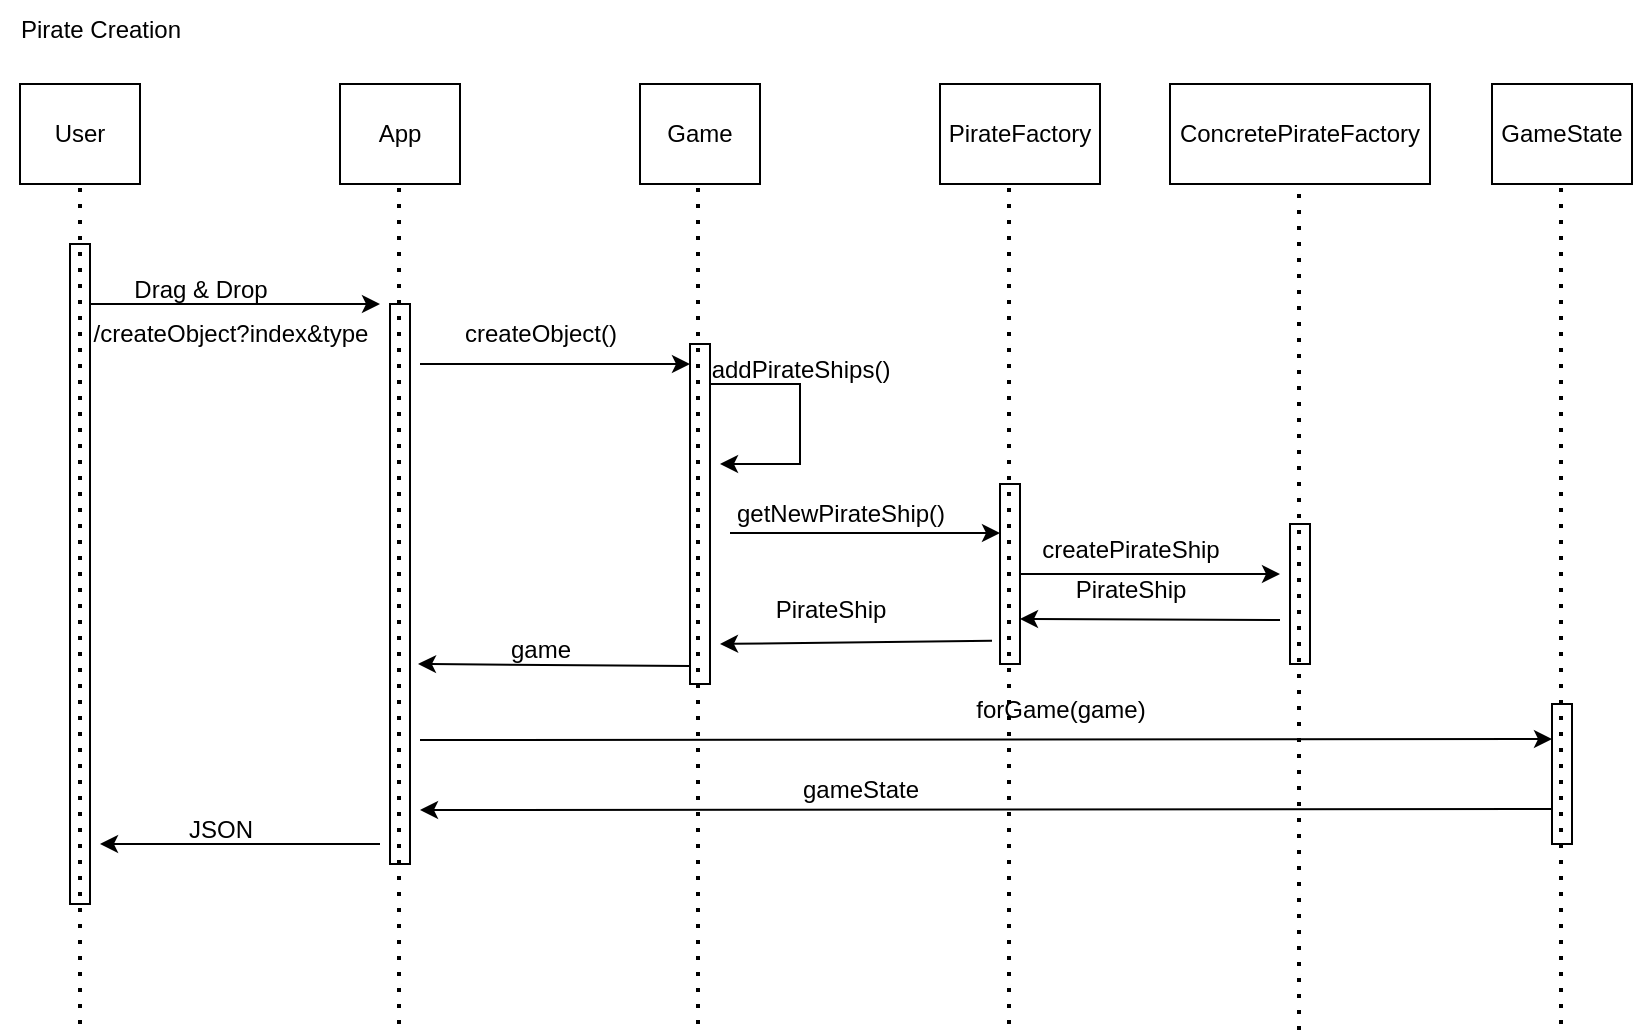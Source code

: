 <mxfile version="26.2.15">
  <diagram name="Page-1" id="jWGj8XVAngBQXDwjP36s">
    <mxGraphModel dx="1028" dy="691" grid="1" gridSize="10" guides="1" tooltips="1" connect="1" arrows="1" fold="1" page="1" pageScale="1" pageWidth="850" pageHeight="1100" math="0" shadow="0">
      <root>
        <mxCell id="0" />
        <mxCell id="1" parent="0" />
        <mxCell id="RZ8o3OUOPoIhws4EdEeH-1" value="User" style="rounded=0;whiteSpace=wrap;html=1;" parent="1" vertex="1">
          <mxGeometry x="10" y="50" width="60" height="50" as="geometry" />
        </mxCell>
        <mxCell id="RZ8o3OUOPoIhws4EdEeH-2" value="App" style="rounded=0;whiteSpace=wrap;html=1;" parent="1" vertex="1">
          <mxGeometry x="170" y="50" width="60" height="50" as="geometry" />
        </mxCell>
        <mxCell id="RZ8o3OUOPoIhws4EdEeH-3" value="Game" style="rounded=0;whiteSpace=wrap;html=1;" parent="1" vertex="1">
          <mxGeometry x="320" y="50" width="60" height="50" as="geometry" />
        </mxCell>
        <mxCell id="RZ8o3OUOPoIhws4EdEeH-4" value="PirateFactory" style="rounded=0;whiteSpace=wrap;html=1;" parent="1" vertex="1">
          <mxGeometry x="470" y="50" width="80" height="50" as="geometry" />
        </mxCell>
        <mxCell id="RZ8o3OUOPoIhws4EdEeH-5" value="" style="rounded=0;whiteSpace=wrap;html=1;" parent="1" vertex="1">
          <mxGeometry x="35" y="130" width="10" height="330" as="geometry" />
        </mxCell>
        <mxCell id="RZ8o3OUOPoIhws4EdEeH-6" value="" style="rounded=0;whiteSpace=wrap;html=1;" parent="1" vertex="1">
          <mxGeometry x="195" y="160" width="10" height="280" as="geometry" />
        </mxCell>
        <mxCell id="RZ8o3OUOPoIhws4EdEeH-7" value="" style="endArrow=classic;html=1;rounded=0;" parent="1" edge="1">
          <mxGeometry width="50" height="50" relative="1" as="geometry">
            <mxPoint x="45" y="160" as="sourcePoint" />
            <mxPoint x="190" y="160" as="targetPoint" />
          </mxGeometry>
        </mxCell>
        <mxCell id="RZ8o3OUOPoIhws4EdEeH-8" value="Drag &amp;amp; Drop" style="text;html=1;align=center;verticalAlign=middle;resizable=0;points=[];autosize=1;strokeColor=none;fillColor=none;" parent="1" vertex="1">
          <mxGeometry x="55" y="138" width="90" height="30" as="geometry" />
        </mxCell>
        <mxCell id="RZ8o3OUOPoIhws4EdEeH-9" value="Pirate Creation" style="text;html=1;align=center;verticalAlign=middle;resizable=0;points=[];autosize=1;strokeColor=none;fillColor=none;" parent="1" vertex="1">
          <mxGeometry y="8" width="100" height="30" as="geometry" />
        </mxCell>
        <mxCell id="RZ8o3OUOPoIhws4EdEeH-10" value="" style="rounded=0;whiteSpace=wrap;html=1;" parent="1" vertex="1">
          <mxGeometry x="345" y="180" width="10" height="170" as="geometry" />
        </mxCell>
        <mxCell id="RZ8o3OUOPoIhws4EdEeH-11" value="" style="endArrow=classic;html=1;rounded=0;" parent="1" edge="1">
          <mxGeometry width="50" height="50" relative="1" as="geometry">
            <mxPoint x="210" y="190" as="sourcePoint" />
            <mxPoint x="345" y="190" as="targetPoint" />
          </mxGeometry>
        </mxCell>
        <mxCell id="RZ8o3OUOPoIhws4EdEeH-12" value="/createObject?index&amp;amp;type" style="text;html=1;align=center;verticalAlign=middle;resizable=0;points=[];autosize=1;strokeColor=none;fillColor=none;" parent="1" vertex="1">
          <mxGeometry x="35" y="160" width="160" height="30" as="geometry" />
        </mxCell>
        <mxCell id="RZ8o3OUOPoIhws4EdEeH-13" value="createObject()" style="text;html=1;align=center;verticalAlign=middle;resizable=0;points=[];autosize=1;strokeColor=none;fillColor=none;" parent="1" vertex="1">
          <mxGeometry x="220" y="160" width="100" height="30" as="geometry" />
        </mxCell>
        <mxCell id="RZ8o3OUOPoIhws4EdEeH-14" value="" style="endArrow=classic;html=1;rounded=0;" parent="1" edge="1">
          <mxGeometry width="50" height="50" relative="1" as="geometry">
            <mxPoint x="355" y="200" as="sourcePoint" />
            <mxPoint x="360" y="240" as="targetPoint" />
            <Array as="points">
              <mxPoint x="400" y="200" />
              <mxPoint x="400" y="240" />
            </Array>
          </mxGeometry>
        </mxCell>
        <mxCell id="RZ8o3OUOPoIhws4EdEeH-15" value="addPirateShips()" style="text;html=1;align=center;verticalAlign=middle;resizable=0;points=[];autosize=1;strokeColor=none;fillColor=none;" parent="1" vertex="1">
          <mxGeometry x="345" y="178" width="110" height="30" as="geometry" />
        </mxCell>
        <mxCell id="RZ8o3OUOPoIhws4EdEeH-16" value="GameState" style="rounded=0;whiteSpace=wrap;html=1;" parent="1" vertex="1">
          <mxGeometry x="746" y="50" width="70" height="50" as="geometry" />
        </mxCell>
        <mxCell id="RZ8o3OUOPoIhws4EdEeH-17" value="" style="rounded=0;whiteSpace=wrap;html=1;" parent="1" vertex="1">
          <mxGeometry x="500" y="250" width="10" height="90" as="geometry" />
        </mxCell>
        <mxCell id="RZ8o3OUOPoIhws4EdEeH-18" value="" style="endArrow=classic;html=1;rounded=0;" parent="1" edge="1">
          <mxGeometry width="50" height="50" relative="1" as="geometry">
            <mxPoint x="365" y="274.5" as="sourcePoint" />
            <mxPoint x="500" y="274.5" as="targetPoint" />
          </mxGeometry>
        </mxCell>
        <mxCell id="RZ8o3OUOPoIhws4EdEeH-20" value="getNewPirateShip()" style="text;html=1;align=center;verticalAlign=middle;resizable=0;points=[];autosize=1;strokeColor=none;fillColor=none;" parent="1" vertex="1">
          <mxGeometry x="355" y="250" width="130" height="30" as="geometry" />
        </mxCell>
        <mxCell id="RZ8o3OUOPoIhws4EdEeH-21" value="" style="endArrow=classic;html=1;rounded=0;exitX=-0.4;exitY=0.871;exitDx=0;exitDy=0;exitPerimeter=0;" parent="1" source="RZ8o3OUOPoIhws4EdEeH-17" edge="1">
          <mxGeometry width="50" height="50" relative="1" as="geometry">
            <mxPoint x="490" y="310" as="sourcePoint" />
            <mxPoint x="360" y="330" as="targetPoint" />
          </mxGeometry>
        </mxCell>
        <mxCell id="RZ8o3OUOPoIhws4EdEeH-22" value="PirateShip" style="text;html=1;align=center;verticalAlign=middle;resizable=0;points=[];autosize=1;strokeColor=none;fillColor=none;" parent="1" vertex="1">
          <mxGeometry x="375" y="298" width="80" height="30" as="geometry" />
        </mxCell>
        <mxCell id="RZ8o3OUOPoIhws4EdEeH-23" value="" style="endArrow=classic;html=1;rounded=0;exitX=-0.4;exitY=0.871;exitDx=0;exitDy=0;exitPerimeter=0;" parent="1" edge="1">
          <mxGeometry width="50" height="50" relative="1" as="geometry">
            <mxPoint x="345" y="341" as="sourcePoint" />
            <mxPoint x="209" y="340" as="targetPoint" />
          </mxGeometry>
        </mxCell>
        <mxCell id="RZ8o3OUOPoIhws4EdEeH-24" value="game" style="text;html=1;align=center;verticalAlign=middle;resizable=0;points=[];autosize=1;strokeColor=none;fillColor=none;" parent="1" vertex="1">
          <mxGeometry x="245" y="318" width="50" height="30" as="geometry" />
        </mxCell>
        <mxCell id="RZ8o3OUOPoIhws4EdEeH-25" value="" style="rounded=0;whiteSpace=wrap;html=1;" parent="1" vertex="1">
          <mxGeometry x="776" y="360" width="10" height="70" as="geometry" />
        </mxCell>
        <mxCell id="RZ8o3OUOPoIhws4EdEeH-26" value="" style="endArrow=classic;html=1;rounded=0;entryX=0;entryY=0.25;entryDx=0;entryDy=0;" parent="1" target="RZ8o3OUOPoIhws4EdEeH-25" edge="1">
          <mxGeometry width="50" height="50" relative="1" as="geometry">
            <mxPoint x="210" y="378" as="sourcePoint" />
            <mxPoint x="370" y="420" as="targetPoint" />
          </mxGeometry>
        </mxCell>
        <mxCell id="RZ8o3OUOPoIhws4EdEeH-27" value="forGame(game)" style="text;html=1;align=center;verticalAlign=middle;resizable=0;points=[];autosize=1;strokeColor=none;fillColor=none;" parent="1" vertex="1">
          <mxGeometry x="475" y="348" width="110" height="30" as="geometry" />
        </mxCell>
        <mxCell id="RZ8o3OUOPoIhws4EdEeH-28" value="" style="endArrow=classic;html=1;rounded=0;exitX=0;exitY=0.75;exitDx=0;exitDy=0;" parent="1" source="RZ8o3OUOPoIhws4EdEeH-25" edge="1">
          <mxGeometry width="50" height="50" relative="1" as="geometry">
            <mxPoint x="250" y="460" as="sourcePoint" />
            <mxPoint x="210" y="413" as="targetPoint" />
          </mxGeometry>
        </mxCell>
        <mxCell id="RZ8o3OUOPoIhws4EdEeH-29" value="gameState" style="text;html=1;align=center;verticalAlign=middle;resizable=0;points=[];autosize=1;strokeColor=none;fillColor=none;" parent="1" vertex="1">
          <mxGeometry x="390" y="388" width="80" height="30" as="geometry" />
        </mxCell>
        <mxCell id="RZ8o3OUOPoIhws4EdEeH-30" value="" style="endArrow=classic;html=1;rounded=0;" parent="1" edge="1">
          <mxGeometry width="50" height="50" relative="1" as="geometry">
            <mxPoint x="190" y="430" as="sourcePoint" />
            <mxPoint x="50" y="430" as="targetPoint" />
          </mxGeometry>
        </mxCell>
        <mxCell id="RZ8o3OUOPoIhws4EdEeH-31" value="JSON" style="text;html=1;align=center;verticalAlign=middle;resizable=0;points=[];autosize=1;strokeColor=none;fillColor=none;" parent="1" vertex="1">
          <mxGeometry x="80" y="408" width="60" height="30" as="geometry" />
        </mxCell>
        <mxCell id="RZ8o3OUOPoIhws4EdEeH-32" value="" style="endArrow=none;dashed=1;html=1;dashPattern=1 3;strokeWidth=2;rounded=0;entryX=0.5;entryY=1;entryDx=0;entryDy=0;" parent="1" target="RZ8o3OUOPoIhws4EdEeH-1" edge="1">
          <mxGeometry width="50" height="50" relative="1" as="geometry">
            <mxPoint x="40" y="520" as="sourcePoint" />
            <mxPoint x="80" y="510" as="targetPoint" />
          </mxGeometry>
        </mxCell>
        <mxCell id="RZ8o3OUOPoIhws4EdEeH-33" value="" style="endArrow=none;dashed=1;html=1;dashPattern=1 3;strokeWidth=2;rounded=0;entryX=0.5;entryY=1;entryDx=0;entryDy=0;" parent="1" edge="1">
          <mxGeometry width="50" height="50" relative="1" as="geometry">
            <mxPoint x="199.5" y="520" as="sourcePoint" />
            <mxPoint x="199.5" y="100" as="targetPoint" />
          </mxGeometry>
        </mxCell>
        <mxCell id="RZ8o3OUOPoIhws4EdEeH-34" value="" style="endArrow=none;dashed=1;html=1;dashPattern=1 3;strokeWidth=2;rounded=0;entryX=0.5;entryY=1;entryDx=0;entryDy=0;" parent="1" edge="1">
          <mxGeometry width="50" height="50" relative="1" as="geometry">
            <mxPoint x="349" y="520" as="sourcePoint" />
            <mxPoint x="349" y="100" as="targetPoint" />
          </mxGeometry>
        </mxCell>
        <mxCell id="RZ8o3OUOPoIhws4EdEeH-35" value="" style="endArrow=none;dashed=1;html=1;dashPattern=1 3;strokeWidth=2;rounded=0;entryX=0.5;entryY=1;entryDx=0;entryDy=0;" parent="1" edge="1">
          <mxGeometry width="50" height="50" relative="1" as="geometry">
            <mxPoint x="504.5" y="520" as="sourcePoint" />
            <mxPoint x="504.5" y="100" as="targetPoint" />
          </mxGeometry>
        </mxCell>
        <mxCell id="RZ8o3OUOPoIhws4EdEeH-36" value="" style="endArrow=none;dashed=1;html=1;dashPattern=1 3;strokeWidth=2;rounded=0;entryX=0.5;entryY=1;entryDx=0;entryDy=0;" parent="1" edge="1">
          <mxGeometry width="50" height="50" relative="1" as="geometry">
            <mxPoint x="780.5" y="520" as="sourcePoint" />
            <mxPoint x="780.5" y="100" as="targetPoint" />
          </mxGeometry>
        </mxCell>
        <mxCell id="ADhcEEZxc9ZHiYgiT-8C-1" value="ConcretePirateFactory" style="rounded=0;whiteSpace=wrap;html=1;" vertex="1" parent="1">
          <mxGeometry x="585" y="50" width="130" height="50" as="geometry" />
        </mxCell>
        <mxCell id="ADhcEEZxc9ZHiYgiT-8C-5" value="" style="endArrow=classic;html=1;rounded=0;exitX=1;exitY=0.5;exitDx=0;exitDy=0;" edge="1" parent="1" source="RZ8o3OUOPoIhws4EdEeH-17">
          <mxGeometry width="50" height="50" relative="1" as="geometry">
            <mxPoint x="550" y="300" as="sourcePoint" />
            <mxPoint x="640" y="295" as="targetPoint" />
          </mxGeometry>
        </mxCell>
        <mxCell id="ADhcEEZxc9ZHiYgiT-8C-6" value="" style="endArrow=classic;html=1;rounded=0;entryX=1;entryY=0.75;entryDx=0;entryDy=0;" edge="1" parent="1" target="RZ8o3OUOPoIhws4EdEeH-17">
          <mxGeometry width="50" height="50" relative="1" as="geometry">
            <mxPoint x="640" y="318" as="sourcePoint" />
            <mxPoint x="570" y="330" as="targetPoint" />
          </mxGeometry>
        </mxCell>
        <mxCell id="ADhcEEZxc9ZHiYgiT-8C-7" value="createPirateShip" style="text;html=1;align=center;verticalAlign=middle;resizable=0;points=[];autosize=1;strokeColor=none;fillColor=none;" vertex="1" parent="1">
          <mxGeometry x="510" y="268" width="110" height="30" as="geometry" />
        </mxCell>
        <mxCell id="ADhcEEZxc9ZHiYgiT-8C-8" value="PirateShip" style="text;html=1;align=center;verticalAlign=middle;resizable=0;points=[];autosize=1;strokeColor=none;fillColor=none;" vertex="1" parent="1">
          <mxGeometry x="525" y="288" width="80" height="30" as="geometry" />
        </mxCell>
        <mxCell id="ADhcEEZxc9ZHiYgiT-8C-11" value="" style="rounded=0;whiteSpace=wrap;html=1;" vertex="1" parent="1">
          <mxGeometry x="645" y="270" width="10" height="70" as="geometry" />
        </mxCell>
        <mxCell id="ADhcEEZxc9ZHiYgiT-8C-13" value="" style="endArrow=none;dashed=1;html=1;dashPattern=1 3;strokeWidth=2;rounded=0;entryX=0.5;entryY=1;entryDx=0;entryDy=0;" edge="1" parent="1">
          <mxGeometry width="50" height="50" relative="1" as="geometry">
            <mxPoint x="649.5" y="523" as="sourcePoint" />
            <mxPoint x="649.5" y="103" as="targetPoint" />
          </mxGeometry>
        </mxCell>
      </root>
    </mxGraphModel>
  </diagram>
</mxfile>

